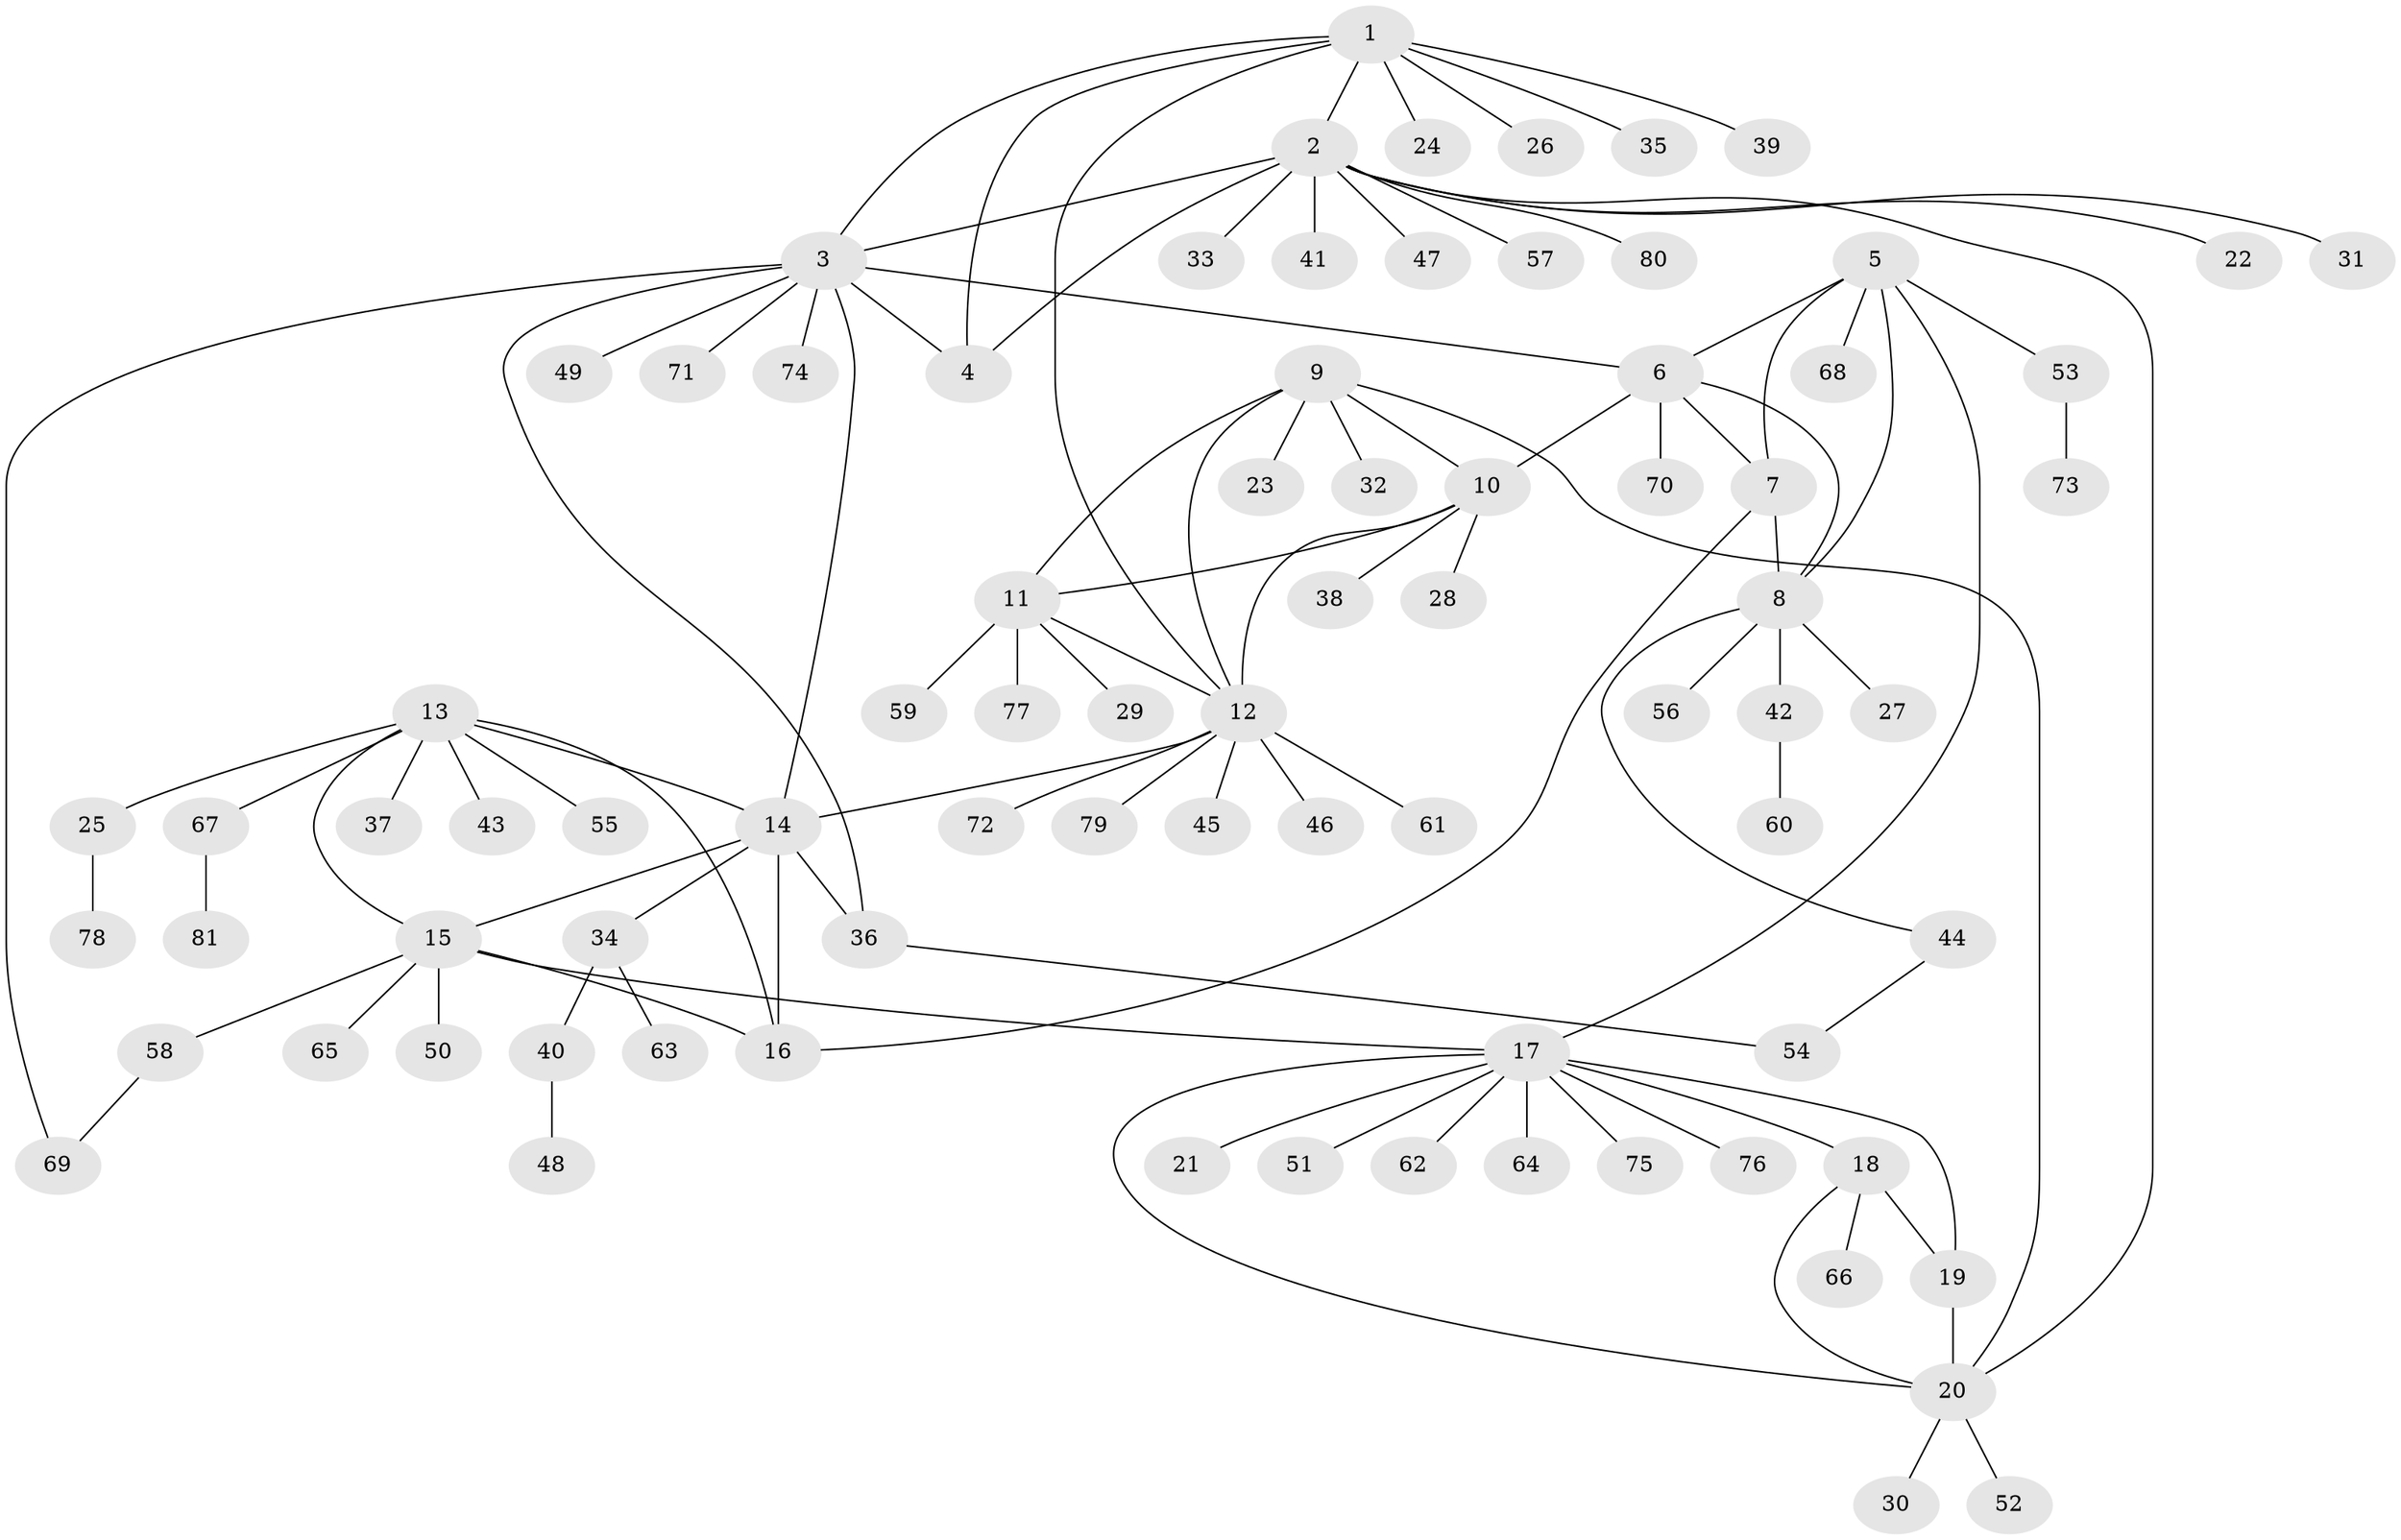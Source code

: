 // Generated by graph-tools (version 1.1) at 2025/37/03/09/25 02:37:18]
// undirected, 81 vertices, 104 edges
graph export_dot {
graph [start="1"]
  node [color=gray90,style=filled];
  1;
  2;
  3;
  4;
  5;
  6;
  7;
  8;
  9;
  10;
  11;
  12;
  13;
  14;
  15;
  16;
  17;
  18;
  19;
  20;
  21;
  22;
  23;
  24;
  25;
  26;
  27;
  28;
  29;
  30;
  31;
  32;
  33;
  34;
  35;
  36;
  37;
  38;
  39;
  40;
  41;
  42;
  43;
  44;
  45;
  46;
  47;
  48;
  49;
  50;
  51;
  52;
  53;
  54;
  55;
  56;
  57;
  58;
  59;
  60;
  61;
  62;
  63;
  64;
  65;
  66;
  67;
  68;
  69;
  70;
  71;
  72;
  73;
  74;
  75;
  76;
  77;
  78;
  79;
  80;
  81;
  1 -- 2;
  1 -- 3;
  1 -- 4;
  1 -- 12;
  1 -- 24;
  1 -- 26;
  1 -- 35;
  1 -- 39;
  2 -- 3;
  2 -- 4;
  2 -- 20;
  2 -- 22;
  2 -- 31;
  2 -- 33;
  2 -- 41;
  2 -- 47;
  2 -- 57;
  2 -- 80;
  3 -- 4;
  3 -- 6;
  3 -- 14;
  3 -- 36;
  3 -- 49;
  3 -- 69;
  3 -- 71;
  3 -- 74;
  5 -- 6;
  5 -- 7;
  5 -- 8;
  5 -- 17;
  5 -- 53;
  5 -- 68;
  6 -- 7;
  6 -- 8;
  6 -- 10;
  6 -- 70;
  7 -- 8;
  7 -- 16;
  8 -- 27;
  8 -- 42;
  8 -- 44;
  8 -- 56;
  9 -- 10;
  9 -- 11;
  9 -- 12;
  9 -- 20;
  9 -- 23;
  9 -- 32;
  10 -- 11;
  10 -- 12;
  10 -- 28;
  10 -- 38;
  11 -- 12;
  11 -- 29;
  11 -- 59;
  11 -- 77;
  12 -- 14;
  12 -- 45;
  12 -- 46;
  12 -- 61;
  12 -- 72;
  12 -- 79;
  13 -- 14;
  13 -- 15;
  13 -- 16;
  13 -- 25;
  13 -- 37;
  13 -- 43;
  13 -- 55;
  13 -- 67;
  14 -- 15;
  14 -- 16;
  14 -- 34;
  14 -- 36;
  15 -- 16;
  15 -- 17;
  15 -- 50;
  15 -- 58;
  15 -- 65;
  17 -- 18;
  17 -- 19;
  17 -- 20;
  17 -- 21;
  17 -- 51;
  17 -- 62;
  17 -- 64;
  17 -- 75;
  17 -- 76;
  18 -- 19;
  18 -- 20;
  18 -- 66;
  19 -- 20;
  20 -- 30;
  20 -- 52;
  25 -- 78;
  34 -- 40;
  34 -- 63;
  36 -- 54;
  40 -- 48;
  42 -- 60;
  44 -- 54;
  53 -- 73;
  58 -- 69;
  67 -- 81;
}
